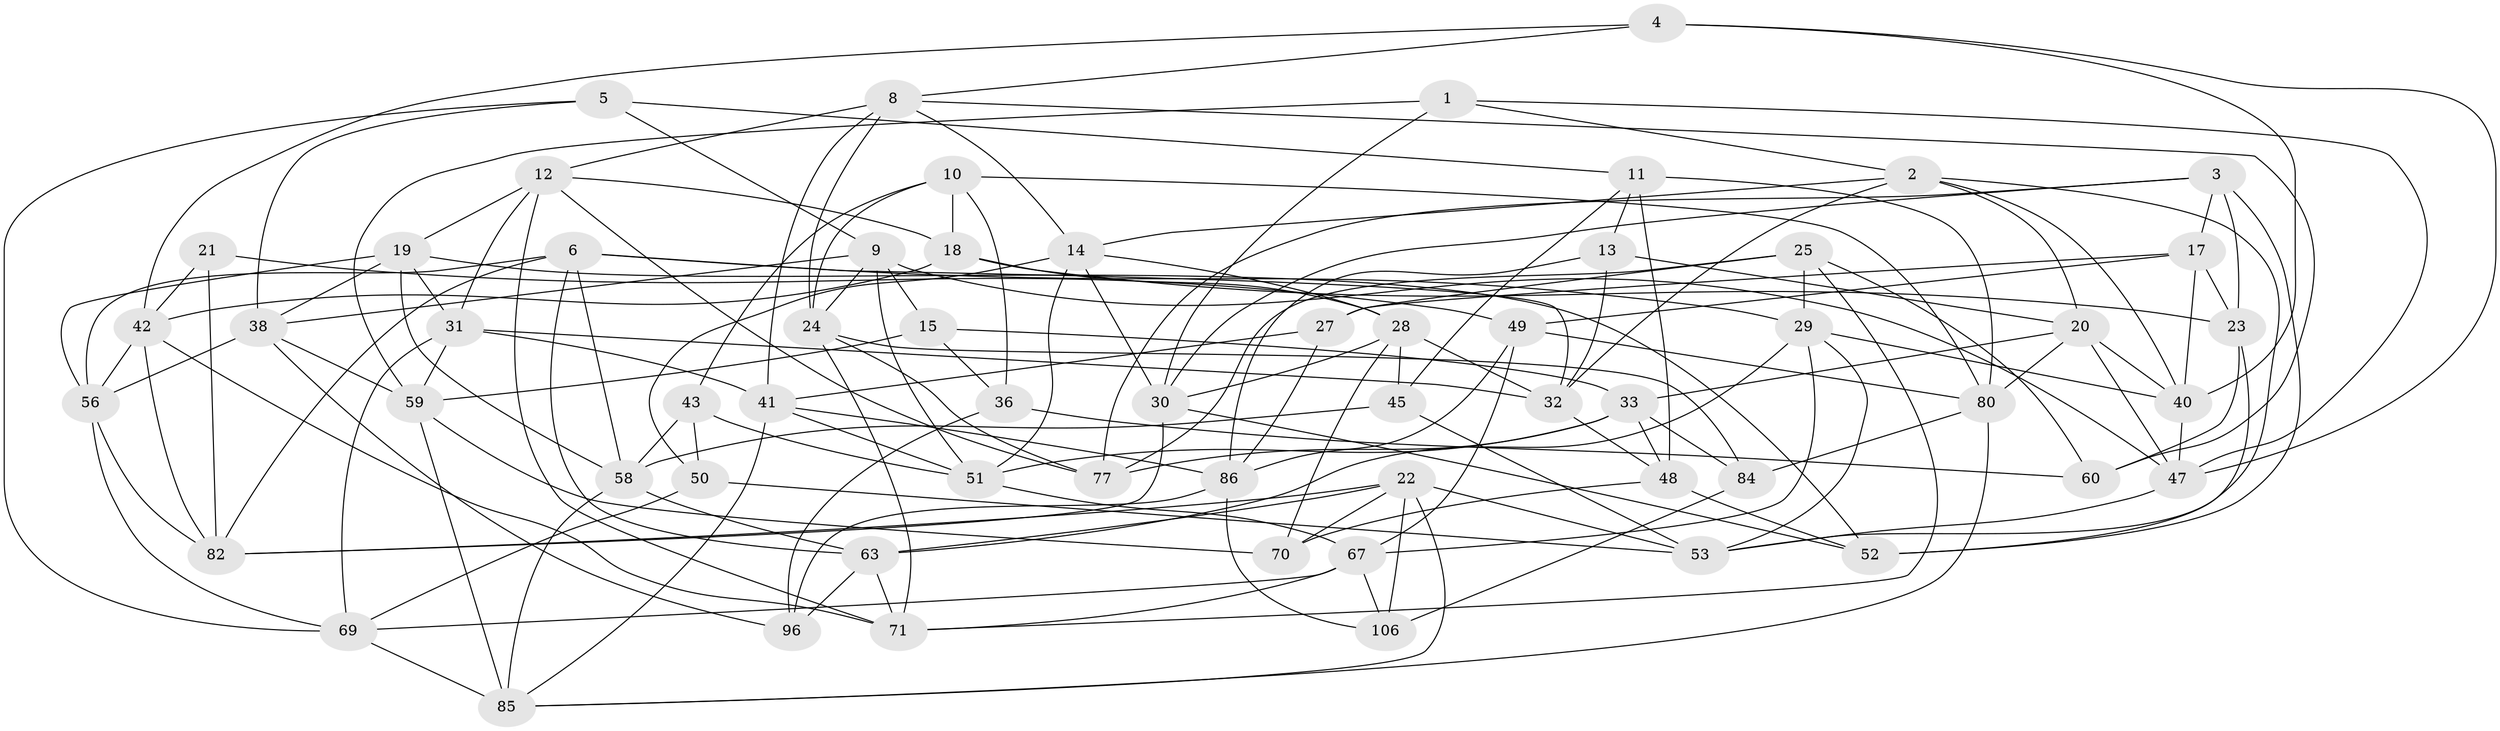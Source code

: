 // Generated by graph-tools (version 1.1) at 2025/24/03/03/25 07:24:30]
// undirected, 61 vertices, 161 edges
graph export_dot {
graph [start="1"]
  node [color=gray90,style=filled];
  1;
  2 [super="+7"];
  3 [super="+68"];
  4;
  5;
  6 [super="+16"];
  8 [super="+75"];
  9 [super="+99"];
  10 [super="+62"];
  11 [super="+57"];
  12 [super="+78"];
  13;
  14 [super="+97"];
  15;
  17 [super="+37"];
  18 [super="+76"];
  19 [super="+101"];
  20 [super="+46"];
  21;
  22 [super="+26"];
  23 [super="+39"];
  24 [super="+103"];
  25 [super="+81"];
  27;
  28 [super="+35"];
  29 [super="+55"];
  30 [super="+74"];
  31 [super="+89"];
  32 [super="+93"];
  33 [super="+34"];
  36;
  38 [super="+64"];
  40 [super="+44"];
  41 [super="+54"];
  42 [super="+100"];
  43;
  45;
  47 [super="+104"];
  48 [super="+95"];
  49 [super="+91"];
  50;
  51 [super="+73"];
  52 [super="+65"];
  53 [super="+94"];
  56 [super="+105"];
  58 [super="+66"];
  59 [super="+61"];
  60;
  63 [super="+88"];
  67 [super="+83"];
  69 [super="+98"];
  70;
  71 [super="+72"];
  77 [super="+79"];
  80 [super="+102"];
  82 [super="+92"];
  84;
  85 [super="+87"];
  86 [super="+90"];
  96;
  106;
  1 -- 59;
  1 -- 30;
  1 -- 47;
  1 -- 2;
  2 -- 14;
  2 -- 32;
  2 -- 40;
  2 -- 53;
  2 -- 20;
  3 -- 77;
  3 -- 52 [weight=2];
  3 -- 23;
  3 -- 17;
  3 -- 30;
  4 -- 8;
  4 -- 47;
  4 -- 40;
  4 -- 42;
  5 -- 38;
  5 -- 11;
  5 -- 9;
  5 -- 69;
  6 -- 82;
  6 -- 63;
  6 -- 56;
  6 -- 58;
  6 -- 29;
  6 -- 32;
  8 -- 41;
  8 -- 12;
  8 -- 60;
  8 -- 24;
  8 -- 14;
  9 -- 15;
  9 -- 38;
  9 -- 24;
  9 -- 51;
  9 -- 47;
  10 -- 18 [weight=2];
  10 -- 24;
  10 -- 80;
  10 -- 43;
  10 -- 36;
  11 -- 48 [weight=2];
  11 -- 45;
  11 -- 13;
  11 -- 80;
  12 -- 77;
  12 -- 19;
  12 -- 71;
  12 -- 31;
  12 -- 18;
  13 -- 32;
  13 -- 20;
  13 -- 86;
  14 -- 50;
  14 -- 28;
  14 -- 51;
  14 -- 30;
  15 -- 36;
  15 -- 33;
  15 -- 59;
  17 -- 27;
  17 -- 40;
  17 -- 23 [weight=2];
  17 -- 49;
  18 -- 42;
  18 -- 28;
  18 -- 23;
  19 -- 38;
  19 -- 58;
  19 -- 52;
  19 -- 56;
  19 -- 31;
  20 -- 80;
  20 -- 40;
  20 -- 33;
  20 -- 47;
  21 -- 49 [weight=2];
  21 -- 82;
  21 -- 42;
  22 -- 85;
  22 -- 106;
  22 -- 82;
  22 -- 70;
  22 -- 53;
  22 -- 63;
  23 -- 60;
  23 -- 52;
  24 -- 71;
  24 -- 84;
  24 -- 77;
  25 -- 27;
  25 -- 77 [weight=2];
  25 -- 71;
  25 -- 60;
  25 -- 29;
  27 -- 41;
  27 -- 86;
  28 -- 45;
  28 -- 30;
  28 -- 32;
  28 -- 70;
  29 -- 40;
  29 -- 53;
  29 -- 63;
  29 -- 67;
  30 -- 52;
  30 -- 82;
  31 -- 41;
  31 -- 69;
  31 -- 32;
  31 -- 59;
  32 -- 48;
  33 -- 84;
  33 -- 51;
  33 -- 48;
  33 -- 77;
  36 -- 96;
  36 -- 60;
  38 -- 96;
  38 -- 59;
  38 -- 56;
  40 -- 47;
  41 -- 86;
  41 -- 51;
  41 -- 85;
  42 -- 82;
  42 -- 56;
  42 -- 71;
  43 -- 50;
  43 -- 51;
  43 -- 58;
  45 -- 58;
  45 -- 53;
  47 -- 53;
  48 -- 52;
  48 -- 70;
  49 -- 86;
  49 -- 80;
  49 -- 67;
  50 -- 53;
  50 -- 69;
  51 -- 67;
  56 -- 69;
  56 -- 82;
  58 -- 85;
  58 -- 63;
  59 -- 85;
  59 -- 70;
  63 -- 71;
  63 -- 96;
  67 -- 69;
  67 -- 106;
  67 -- 71;
  69 -- 85;
  80 -- 84;
  80 -- 85;
  84 -- 106;
  86 -- 106;
  86 -- 96;
}
